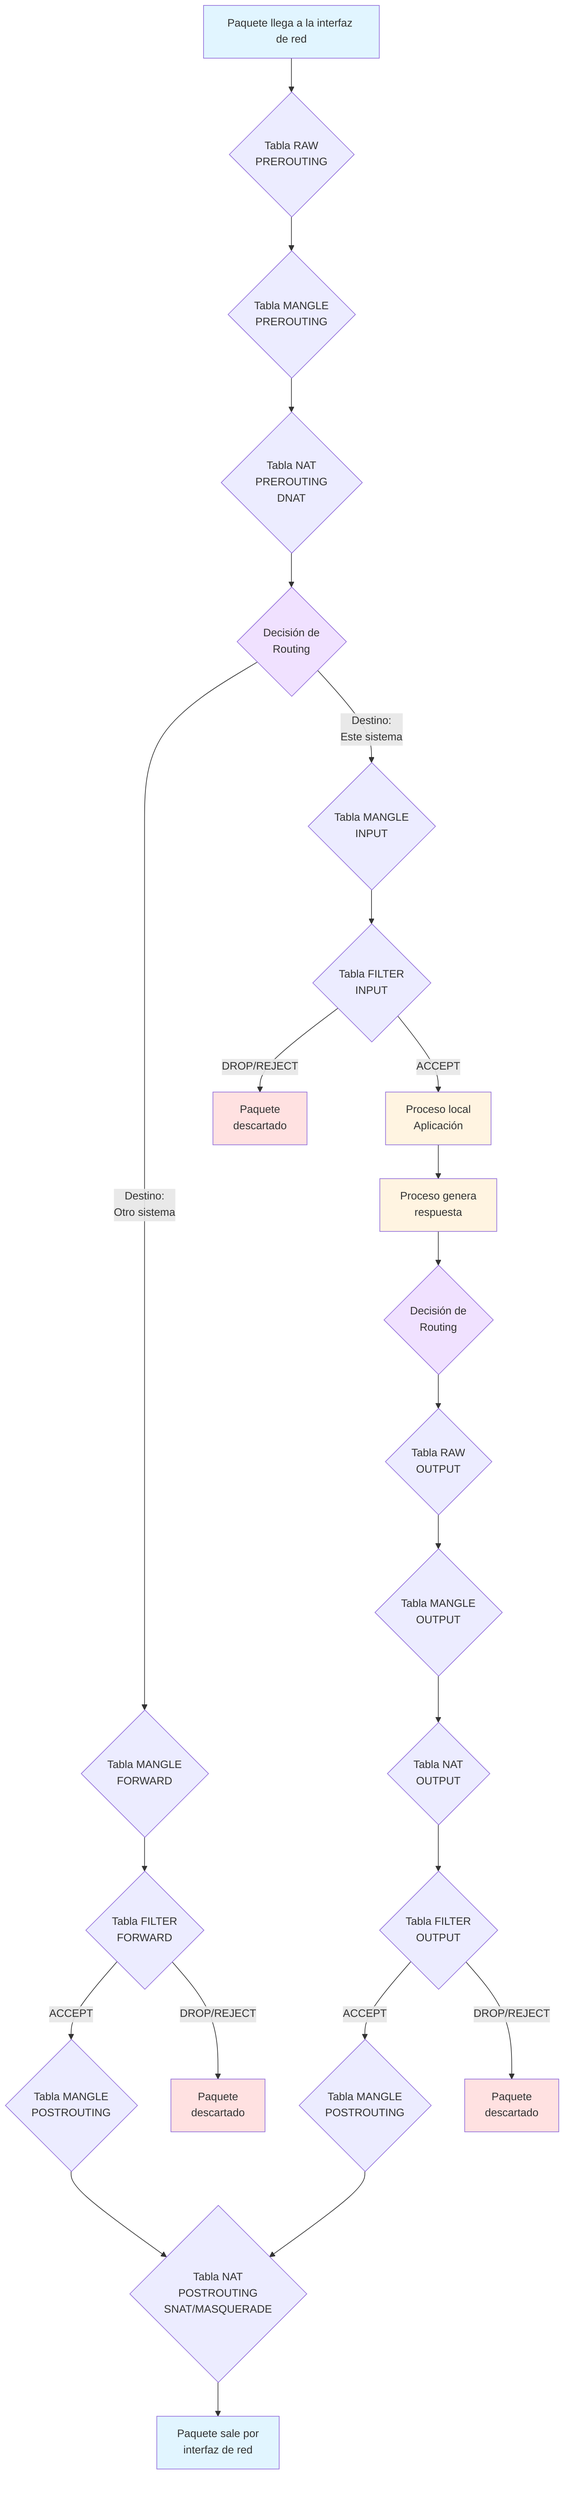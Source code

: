 graph TD
    A[Paquete llega a la interfaz de red] --> B{Tabla RAW<br/>PREROUTING}
    B --> C{Tabla MANGLE<br/>PREROUTING}
    C --> D{Tabla NAT<br/>PREROUTING<br/>DNAT}
    D --> E{Decisión de<br/>Routing}
    
    E -->|Destino:<br/>Este sistema| F{Tabla MANGLE<br/>INPUT}
    E -->|Destino:<br/>Otro sistema| G{Tabla MANGLE<br/>FORWARD}
    
    F --> H{Tabla FILTER<br/>INPUT}
    H -->|ACCEPT| I[Proceso local<br/>Aplicación]
    H -->|DROP/REJECT| Z1[Paquete<br/>descartado]
    
    G --> J{Tabla FILTER<br/>FORWARD}
    J -->|ACCEPT| K{Tabla MANGLE<br/>POSTROUTING}
    J -->|DROP/REJECT| Z2[Paquete<br/>descartado]
    
    I --> L[Proceso genera<br/>respuesta]
    L --> M{Decisión de<br/>Routing}
    M --> N{Tabla RAW<br/>OUTPUT}
    N --> O{Tabla MANGLE<br/>OUTPUT}
    O --> P{Tabla NAT<br/>OUTPUT}
    P --> Q{Tabla FILTER<br/>OUTPUT}
    
    Q -->|ACCEPT| R{Tabla MANGLE<br/>POSTROUTING}
    Q -->|DROP/REJECT| Z3[Paquete<br/>descartado]
    
    K --> S{Tabla NAT<br/>POSTROUTING<br/>SNAT/MASQUERADE}
    R --> S
    
    S --> T[Paquete sale por<br/>interfaz de red]
    
    style A fill:#e1f5ff
    style T fill:#e1f5ff
    style I fill:#fff4e1
    style L fill:#fff4e1
    style Z1 fill:#ffe1e1
    style Z2 fill:#ffe1e1
    style Z3 fill:#ffe1e1
    style E fill:#f0e1ff
    style M fill:#f0e1ff